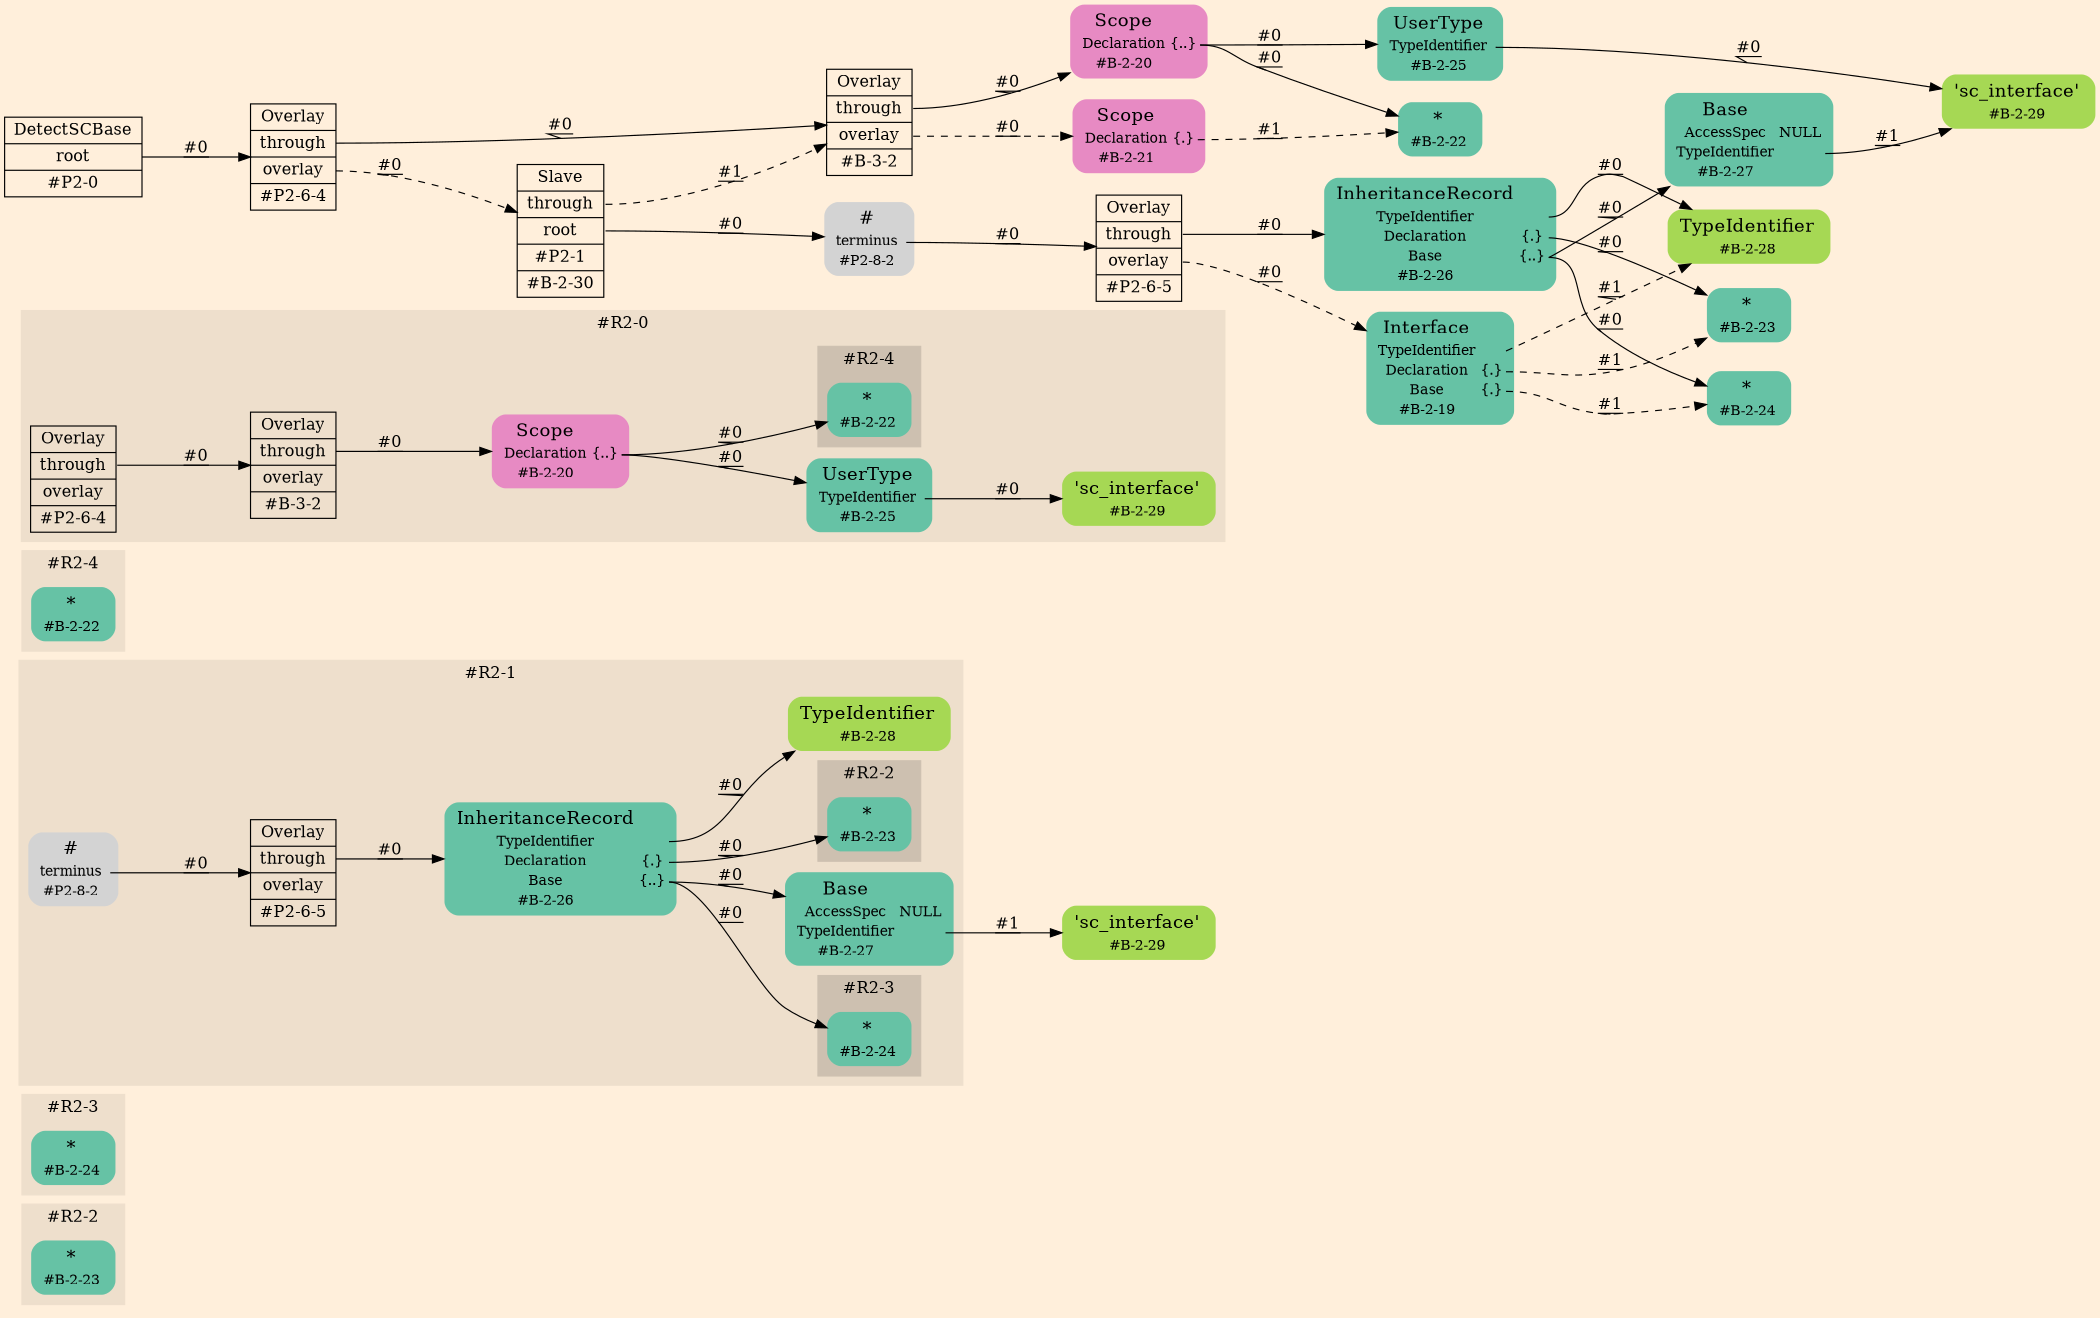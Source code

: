 digraph Inferno {
graph [
rankdir = "LR"
ranksep = 1.0
size = "14,20"
bgcolor = antiquewhite1
color = black
fontcolor = black
];
node [
];
subgraph "cluster#R2-2" {
label = "#R2-2"
style = "filled"
color = antiquewhite2
"#R2-2/#B-2-23" [
shape = "plaintext"
fillcolor = "/set28/1"
label = <<TABLE BORDER="0" CELLBORDER="0" CELLSPACING="0">
 <TR>
  <TD><FONT POINT-SIZE="16.0">*</FONT></TD>
  <TD></TD>
 </TR>
 <TR>
  <TD>#B-2-23</TD>
  <TD PORT="port0"></TD>
 </TR>
</TABLE>>
style = "rounded,filled"
fontsize = "12"
];
}
subgraph "cluster#R2-3" {
label = "#R2-3"
style = "filled"
color = antiquewhite2
"#R2-3/#B-2-24" [
shape = "plaintext"
fillcolor = "/set28/1"
label = <<TABLE BORDER="0" CELLBORDER="0" CELLSPACING="0">
 <TR>
  <TD><FONT POINT-SIZE="16.0">*</FONT></TD>
  <TD></TD>
 </TR>
 <TR>
  <TD>#B-2-24</TD>
  <TD PORT="port0"></TD>
 </TR>
</TABLE>>
style = "rounded,filled"
fontsize = "12"
];
}
"#R2-1/#B-2-29" [
shape = "plaintext"
fillcolor = "/set28/5"
label = <<TABLE BORDER="0" CELLBORDER="0" CELLSPACING="0">
 <TR>
  <TD><FONT POINT-SIZE="16.0">'sc_interface'</FONT></TD>
  <TD></TD>
 </TR>
 <TR>
  <TD>#B-2-29</TD>
  <TD PORT="port0"></TD>
 </TR>
</TABLE>>
style = "rounded,filled"
fontsize = "12"
];
subgraph "cluster#R2-1" {
label = "#R2-1"
style = "filled"
color = antiquewhite2
"#R2-1/#P2-6-5" [
shape = "record"
fillcolor = antiquewhite2
label = "<fixed> Overlay | <port0> through | <port1> overlay | <port2> #P2-6-5"
style = "filled"
fontsize = "14"
color = black
fontcolor = black
];
"#R2-1/#P2-8-2" [
shape = "plaintext"
label = <<TABLE BORDER="0" CELLBORDER="0" CELLSPACING="0">
 <TR>
  <TD><FONT POINT-SIZE="16.0">#</FONT></TD>
  <TD></TD>
 </TR>
 <TR>
  <TD>terminus</TD>
  <TD PORT="port0"></TD>
 </TR>
 <TR>
  <TD>#P2-8-2</TD>
  <TD PORT="port1"></TD>
 </TR>
</TABLE>>
style = "rounded,filled"
fontsize = "12"
];
"#R2-1/#B-2-27" [
shape = "plaintext"
fillcolor = "/set28/1"
label = <<TABLE BORDER="0" CELLBORDER="0" CELLSPACING="0">
 <TR>
  <TD><FONT POINT-SIZE="16.0">Base</FONT></TD>
  <TD></TD>
 </TR>
 <TR>
  <TD>AccessSpec</TD>
  <TD PORT="port0">NULL</TD>
 </TR>
 <TR>
  <TD>TypeIdentifier</TD>
  <TD PORT="port1"></TD>
 </TR>
 <TR>
  <TD>#B-2-27</TD>
  <TD PORT="port2"></TD>
 </TR>
</TABLE>>
style = "rounded,filled"
fontsize = "12"
];
"#R2-1/#B-2-26" [
shape = "plaintext"
fillcolor = "/set28/1"
label = <<TABLE BORDER="0" CELLBORDER="0" CELLSPACING="0">
 <TR>
  <TD><FONT POINT-SIZE="16.0">InheritanceRecord</FONT></TD>
  <TD></TD>
 </TR>
 <TR>
  <TD>TypeIdentifier</TD>
  <TD PORT="port0"></TD>
 </TR>
 <TR>
  <TD>Declaration</TD>
  <TD PORT="port1">{.}</TD>
 </TR>
 <TR>
  <TD>Base</TD>
  <TD PORT="port2">{..}</TD>
 </TR>
 <TR>
  <TD>#B-2-26</TD>
  <TD PORT="port3"></TD>
 </TR>
</TABLE>>
style = "rounded,filled"
fontsize = "12"
];
"#R2-1/#B-2-28" [
shape = "plaintext"
fillcolor = "/set28/5"
label = <<TABLE BORDER="0" CELLBORDER="0" CELLSPACING="0">
 <TR>
  <TD><FONT POINT-SIZE="16.0">TypeIdentifier</FONT></TD>
  <TD></TD>
 </TR>
 <TR>
  <TD>#B-2-28</TD>
  <TD PORT="port0"></TD>
 </TR>
</TABLE>>
style = "rounded,filled"
fontsize = "12"
];
subgraph "cluster#R2-3" {
label = "#R2-3"
style = "filled"
color = antiquewhite3
"#R2-1/#B-2-24" [
shape = "plaintext"
fillcolor = "/set28/1"
label = <<TABLE BORDER="0" CELLBORDER="0" CELLSPACING="0">
 <TR>
  <TD><FONT POINT-SIZE="16.0">*</FONT></TD>
  <TD></TD>
 </TR>
 <TR>
  <TD>#B-2-24</TD>
  <TD PORT="port0"></TD>
 </TR>
</TABLE>>
style = "rounded,filled"
fontsize = "12"
];
}
subgraph "cluster#R2-2" {
label = "#R2-2"
style = "filled"
color = antiquewhite3
"#R2-1/#B-2-23" [
shape = "plaintext"
fillcolor = "/set28/1"
label = <<TABLE BORDER="0" CELLBORDER="0" CELLSPACING="0">
 <TR>
  <TD><FONT POINT-SIZE="16.0">*</FONT></TD>
  <TD></TD>
 </TR>
 <TR>
  <TD>#B-2-23</TD>
  <TD PORT="port0"></TD>
 </TR>
</TABLE>>
style = "rounded,filled"
fontsize = "12"
];
}
}
subgraph "cluster#R2-4" {
label = "#R2-4"
style = "filled"
color = antiquewhite2
"#R2-4/#B-2-22" [
shape = "plaintext"
fillcolor = "/set28/1"
label = <<TABLE BORDER="0" CELLBORDER="0" CELLSPACING="0">
 <TR>
  <TD><FONT POINT-SIZE="16.0">*</FONT></TD>
  <TD></TD>
 </TR>
 <TR>
  <TD>#B-2-22</TD>
  <TD PORT="port0"></TD>
 </TR>
</TABLE>>
style = "rounded,filled"
fontsize = "12"
];
}
subgraph "cluster#R2-0" {
label = "#R2-0"
style = "filled"
color = antiquewhite2
"#R2-0/#B-2-25" [
shape = "plaintext"
fillcolor = "/set28/1"
label = <<TABLE BORDER="0" CELLBORDER="0" CELLSPACING="0">
 <TR>
  <TD><FONT POINT-SIZE="16.0">UserType</FONT></TD>
  <TD></TD>
 </TR>
 <TR>
  <TD>TypeIdentifier</TD>
  <TD PORT="port0"></TD>
 </TR>
 <TR>
  <TD>#B-2-25</TD>
  <TD PORT="port1"></TD>
 </TR>
</TABLE>>
style = "rounded,filled"
fontsize = "12"
];
"#R2-0/#B-2-20" [
shape = "plaintext"
fillcolor = "/set28/4"
label = <<TABLE BORDER="0" CELLBORDER="0" CELLSPACING="0">
 <TR>
  <TD><FONT POINT-SIZE="16.0">Scope</FONT></TD>
  <TD></TD>
 </TR>
 <TR>
  <TD>Declaration</TD>
  <TD PORT="port0">{..}</TD>
 </TR>
 <TR>
  <TD>#B-2-20</TD>
  <TD PORT="port1"></TD>
 </TR>
</TABLE>>
style = "rounded,filled"
fontsize = "12"
];
"#R2-0/#P2-6-4" [
shape = "record"
fillcolor = antiquewhite2
label = "<fixed> Overlay | <port0> through | <port1> overlay | <port2> #P2-6-4"
style = "filled"
fontsize = "14"
color = black
fontcolor = black
];
"#R2-0/#B-2-29" [
shape = "plaintext"
fillcolor = "/set28/5"
label = <<TABLE BORDER="0" CELLBORDER="0" CELLSPACING="0">
 <TR>
  <TD><FONT POINT-SIZE="16.0">'sc_interface'</FONT></TD>
  <TD></TD>
 </TR>
 <TR>
  <TD>#B-2-29</TD>
  <TD PORT="port0"></TD>
 </TR>
</TABLE>>
style = "rounded,filled"
fontsize = "12"
];
"#R2-0/#B-3-2" [
shape = "record"
fillcolor = antiquewhite2
label = "<fixed> Overlay | <port0> through | <port1> overlay | <port2> #B-3-2"
style = "filled"
fontsize = "14"
color = black
fontcolor = black
];
subgraph "cluster#R2-4" {
label = "#R2-4"
style = "filled"
color = antiquewhite3
"#R2-0/#B-2-22" [
shape = "plaintext"
fillcolor = "/set28/1"
label = <<TABLE BORDER="0" CELLBORDER="0" CELLSPACING="0">
 <TR>
  <TD><FONT POINT-SIZE="16.0">*</FONT></TD>
  <TD></TD>
 </TR>
 <TR>
  <TD>#B-2-22</TD>
  <TD PORT="port0"></TD>
 </TR>
</TABLE>>
style = "rounded,filled"
fontsize = "12"
];
}
}
"CR#P2-0" [
shape = "record"
fillcolor = antiquewhite1
label = "<fixed> DetectSCBase | <port0> root | <port1> #P2-0"
style = "filled"
fontsize = "14"
color = black
fontcolor = black
];
"#P2-6-4" [
shape = "record"
fillcolor = antiquewhite1
label = "<fixed> Overlay | <port0> through | <port1> overlay | <port2> #P2-6-4"
style = "filled"
fontsize = "14"
color = black
fontcolor = black
];
"#B-3-2" [
shape = "record"
fillcolor = antiquewhite1
label = "<fixed> Overlay | <port0> through | <port1> overlay | <port2> #B-3-2"
style = "filled"
fontsize = "14"
color = black
fontcolor = black
];
"#B-2-20" [
shape = "plaintext"
fillcolor = "/set28/4"
label = <<TABLE BORDER="0" CELLBORDER="0" CELLSPACING="0">
 <TR>
  <TD><FONT POINT-SIZE="16.0">Scope</FONT></TD>
  <TD></TD>
 </TR>
 <TR>
  <TD>Declaration</TD>
  <TD PORT="port0">{..}</TD>
 </TR>
 <TR>
  <TD>#B-2-20</TD>
  <TD PORT="port1"></TD>
 </TR>
</TABLE>>
style = "rounded,filled"
fontsize = "12"
];
"#B-2-22" [
shape = "plaintext"
fillcolor = "/set28/1"
label = <<TABLE BORDER="0" CELLBORDER="0" CELLSPACING="0">
 <TR>
  <TD><FONT POINT-SIZE="16.0">*</FONT></TD>
  <TD></TD>
 </TR>
 <TR>
  <TD>#B-2-22</TD>
  <TD PORT="port0"></TD>
 </TR>
</TABLE>>
style = "rounded,filled"
fontsize = "12"
];
"#B-2-25" [
shape = "plaintext"
fillcolor = "/set28/1"
label = <<TABLE BORDER="0" CELLBORDER="0" CELLSPACING="0">
 <TR>
  <TD><FONT POINT-SIZE="16.0">UserType</FONT></TD>
  <TD></TD>
 </TR>
 <TR>
  <TD>TypeIdentifier</TD>
  <TD PORT="port0"></TD>
 </TR>
 <TR>
  <TD>#B-2-25</TD>
  <TD PORT="port1"></TD>
 </TR>
</TABLE>>
style = "rounded,filled"
fontsize = "12"
];
"#B-2-29" [
shape = "plaintext"
fillcolor = "/set28/5"
label = <<TABLE BORDER="0" CELLBORDER="0" CELLSPACING="0">
 <TR>
  <TD><FONT POINT-SIZE="16.0">'sc_interface'</FONT></TD>
  <TD></TD>
 </TR>
 <TR>
  <TD>#B-2-29</TD>
  <TD PORT="port0"></TD>
 </TR>
</TABLE>>
style = "rounded,filled"
fontsize = "12"
];
"#B-2-21" [
shape = "plaintext"
fillcolor = "/set28/4"
label = <<TABLE BORDER="0" CELLBORDER="0" CELLSPACING="0">
 <TR>
  <TD><FONT POINT-SIZE="16.0">Scope</FONT></TD>
  <TD></TD>
 </TR>
 <TR>
  <TD>Declaration</TD>
  <TD PORT="port0">{.}</TD>
 </TR>
 <TR>
  <TD>#B-2-21</TD>
  <TD PORT="port1"></TD>
 </TR>
</TABLE>>
style = "rounded,filled"
fontsize = "12"
];
"#B-2-30" [
shape = "record"
fillcolor = antiquewhite1
label = "<fixed> Slave | <port0> through | <port1> root | <port2> #P2-1 | <port3> #B-2-30"
style = "filled"
fontsize = "14"
color = black
fontcolor = black
];
"#P2-8-2" [
shape = "plaintext"
label = <<TABLE BORDER="0" CELLBORDER="0" CELLSPACING="0">
 <TR>
  <TD><FONT POINT-SIZE="16.0">#</FONT></TD>
  <TD></TD>
 </TR>
 <TR>
  <TD>terminus</TD>
  <TD PORT="port0"></TD>
 </TR>
 <TR>
  <TD>#P2-8-2</TD>
  <TD PORT="port1"></TD>
 </TR>
</TABLE>>
style = "rounded,filled"
fontsize = "12"
];
"#P2-6-5" [
shape = "record"
fillcolor = antiquewhite1
label = "<fixed> Overlay | <port0> through | <port1> overlay | <port2> #P2-6-5"
style = "filled"
fontsize = "14"
color = black
fontcolor = black
];
"#B-2-26" [
shape = "plaintext"
fillcolor = "/set28/1"
label = <<TABLE BORDER="0" CELLBORDER="0" CELLSPACING="0">
 <TR>
  <TD><FONT POINT-SIZE="16.0">InheritanceRecord</FONT></TD>
  <TD></TD>
 </TR>
 <TR>
  <TD>TypeIdentifier</TD>
  <TD PORT="port0"></TD>
 </TR>
 <TR>
  <TD>Declaration</TD>
  <TD PORT="port1">{.}</TD>
 </TR>
 <TR>
  <TD>Base</TD>
  <TD PORT="port2">{..}</TD>
 </TR>
 <TR>
  <TD>#B-2-26</TD>
  <TD PORT="port3"></TD>
 </TR>
</TABLE>>
style = "rounded,filled"
fontsize = "12"
];
"#B-2-28" [
shape = "plaintext"
fillcolor = "/set28/5"
label = <<TABLE BORDER="0" CELLBORDER="0" CELLSPACING="0">
 <TR>
  <TD><FONT POINT-SIZE="16.0">TypeIdentifier</FONT></TD>
  <TD></TD>
 </TR>
 <TR>
  <TD>#B-2-28</TD>
  <TD PORT="port0"></TD>
 </TR>
</TABLE>>
style = "rounded,filled"
fontsize = "12"
];
"#B-2-23" [
shape = "plaintext"
fillcolor = "/set28/1"
label = <<TABLE BORDER="0" CELLBORDER="0" CELLSPACING="0">
 <TR>
  <TD><FONT POINT-SIZE="16.0">*</FONT></TD>
  <TD></TD>
 </TR>
 <TR>
  <TD>#B-2-23</TD>
  <TD PORT="port0"></TD>
 </TR>
</TABLE>>
style = "rounded,filled"
fontsize = "12"
];
"#B-2-24" [
shape = "plaintext"
fillcolor = "/set28/1"
label = <<TABLE BORDER="0" CELLBORDER="0" CELLSPACING="0">
 <TR>
  <TD><FONT POINT-SIZE="16.0">*</FONT></TD>
  <TD></TD>
 </TR>
 <TR>
  <TD>#B-2-24</TD>
  <TD PORT="port0"></TD>
 </TR>
</TABLE>>
style = "rounded,filled"
fontsize = "12"
];
"#B-2-27" [
shape = "plaintext"
fillcolor = "/set28/1"
label = <<TABLE BORDER="0" CELLBORDER="0" CELLSPACING="0">
 <TR>
  <TD><FONT POINT-SIZE="16.0">Base</FONT></TD>
  <TD></TD>
 </TR>
 <TR>
  <TD>AccessSpec</TD>
  <TD PORT="port0">NULL</TD>
 </TR>
 <TR>
  <TD>TypeIdentifier</TD>
  <TD PORT="port1"></TD>
 </TR>
 <TR>
  <TD>#B-2-27</TD>
  <TD PORT="port2"></TD>
 </TR>
</TABLE>>
style = "rounded,filled"
fontsize = "12"
];
"#B-2-19" [
shape = "plaintext"
fillcolor = "/set28/1"
label = <<TABLE BORDER="0" CELLBORDER="0" CELLSPACING="0">
 <TR>
  <TD><FONT POINT-SIZE="16.0">Interface</FONT></TD>
  <TD></TD>
 </TR>
 <TR>
  <TD>TypeIdentifier</TD>
  <TD PORT="port0"></TD>
 </TR>
 <TR>
  <TD>Declaration</TD>
  <TD PORT="port1">{.}</TD>
 </TR>
 <TR>
  <TD>Base</TD>
  <TD PORT="port2">{.}</TD>
 </TR>
 <TR>
  <TD>#B-2-19</TD>
  <TD PORT="port3"></TD>
 </TR>
</TABLE>>
style = "rounded,filled"
fontsize = "12"
];
"CR#P2-0":port0 -> "#P2-6-4" [style="solid"
label = "#0"
decorate = true
color = black
fontcolor = black
];
"#P2-6-4":port0 -> "#B-3-2" [style="solid"
label = "#0"
decorate = true
color = black
fontcolor = black
];
"#P2-6-4":port1 -> "#B-2-30" [style="dashed"
label = "#0"
decorate = true
color = black
fontcolor = black
];
"#B-3-2":port0 -> "#B-2-20" [style="solid"
label = "#0"
decorate = true
color = black
fontcolor = black
];
"#B-3-2":port1 -> "#B-2-21" [style="dashed"
label = "#0"
decorate = true
color = black
fontcolor = black
];
"#B-2-20":port0 -> "#B-2-22" [style="solid"
label = "#0"
decorate = true
color = black
fontcolor = black
];
"#B-2-20":port0 -> "#B-2-25" [style="solid"
label = "#0"
decorate = true
color = black
fontcolor = black
];
"#B-2-25":port0 -> "#B-2-29" [style="solid"
label = "#0"
decorate = true
color = black
fontcolor = black
];
"#B-2-21":port0 -> "#B-2-22" [style="dashed"
label = "#1"
decorate = true
color = black
fontcolor = black
];
"#B-2-30":port0 -> "#B-3-2" [style="dashed"
label = "#1"
decorate = true
color = black
fontcolor = black
];
"#B-2-30":port1 -> "#P2-8-2" [style="solid"
label = "#0"
decorate = true
color = black
fontcolor = black
];
"#P2-8-2":port0 -> "#P2-6-5" [style="solid"
label = "#0"
decorate = true
color = black
fontcolor = black
];
"#P2-6-5":port0 -> "#B-2-26" [style="solid"
label = "#0"
decorate = true
color = black
fontcolor = black
];
"#P2-6-5":port1 -> "#B-2-19" [style="dashed"
label = "#0"
decorate = true
color = black
fontcolor = black
];
"#B-2-26":port0 -> "#B-2-28" [style="solid"
label = "#0"
decorate = true
color = black
fontcolor = black
];
"#B-2-26":port1 -> "#B-2-23" [style="solid"
label = "#0"
decorate = true
color = black
fontcolor = black
];
"#B-2-26":port2 -> "#B-2-24" [style="solid"
label = "#0"
decorate = true
color = black
fontcolor = black
];
"#B-2-26":port2 -> "#B-2-27" [style="solid"
label = "#0"
decorate = true
color = black
fontcolor = black
];
"#B-2-27":port1 -> "#B-2-29" [style="solid"
label = "#1"
decorate = true
color = black
fontcolor = black
];
"#B-2-19":port0 -> "#B-2-28" [style="dashed"
label = "#1"
decorate = true
color = black
fontcolor = black
];
"#B-2-19":port1 -> "#B-2-23" [style="dashed"
label = "#1"
decorate = true
color = black
fontcolor = black
];
"#B-2-19":port2 -> "#B-2-24" [style="dashed"
label = "#1"
decorate = true
color = black
fontcolor = black
];
"#R2-0/#B-2-25":port0 -> "#R2-0/#B-2-29" [style="solid"
label = "#0"
decorate = true
color = black
fontcolor = black
];
"#R2-0/#B-2-20":port0 -> "#R2-0/#B-2-22" [style="solid"
label = "#0"
decorate = true
color = black
fontcolor = black
];
"#R2-0/#B-2-20":port0 -> "#R2-0/#B-2-25" [style="solid"
label = "#0"
decorate = true
color = black
fontcolor = black
];
"#R2-0/#P2-6-4":port0 -> "#R2-0/#B-3-2" [style="solid"
label = "#0"
decorate = true
color = black
fontcolor = black
];
"#R2-0/#B-3-2":port0 -> "#R2-0/#B-2-20" [style="solid"
label = "#0"
decorate = true
color = black
fontcolor = black
];
"#R2-1/#P2-6-5":port0 -> "#R2-1/#B-2-26" [style="solid"
label = "#0"
decorate = true
color = black
fontcolor = black
];
"#R2-1/#P2-8-2":port0 -> "#R2-1/#P2-6-5" [style="solid"
label = "#0"
decorate = true
color = black
fontcolor = black
];
"#R2-1/#B-2-27":port1 -> "#R2-1/#B-2-29" [style="solid"
label = "#1"
decorate = true
color = black
fontcolor = black
];
"#R2-1/#B-2-26":port0 -> "#R2-1/#B-2-28" [style="solid"
label = "#0"
decorate = true
color = black
fontcolor = black
];
"#R2-1/#B-2-26":port1 -> "#R2-1/#B-2-23" [style="solid"
label = "#0"
decorate = true
color = black
fontcolor = black
];
"#R2-1/#B-2-26":port2 -> "#R2-1/#B-2-24" [style="solid"
label = "#0"
decorate = true
color = black
fontcolor = black
];
"#R2-1/#B-2-26":port2 -> "#R2-1/#B-2-27" [style="solid"
label = "#0"
decorate = true
color = black
fontcolor = black
];
}
